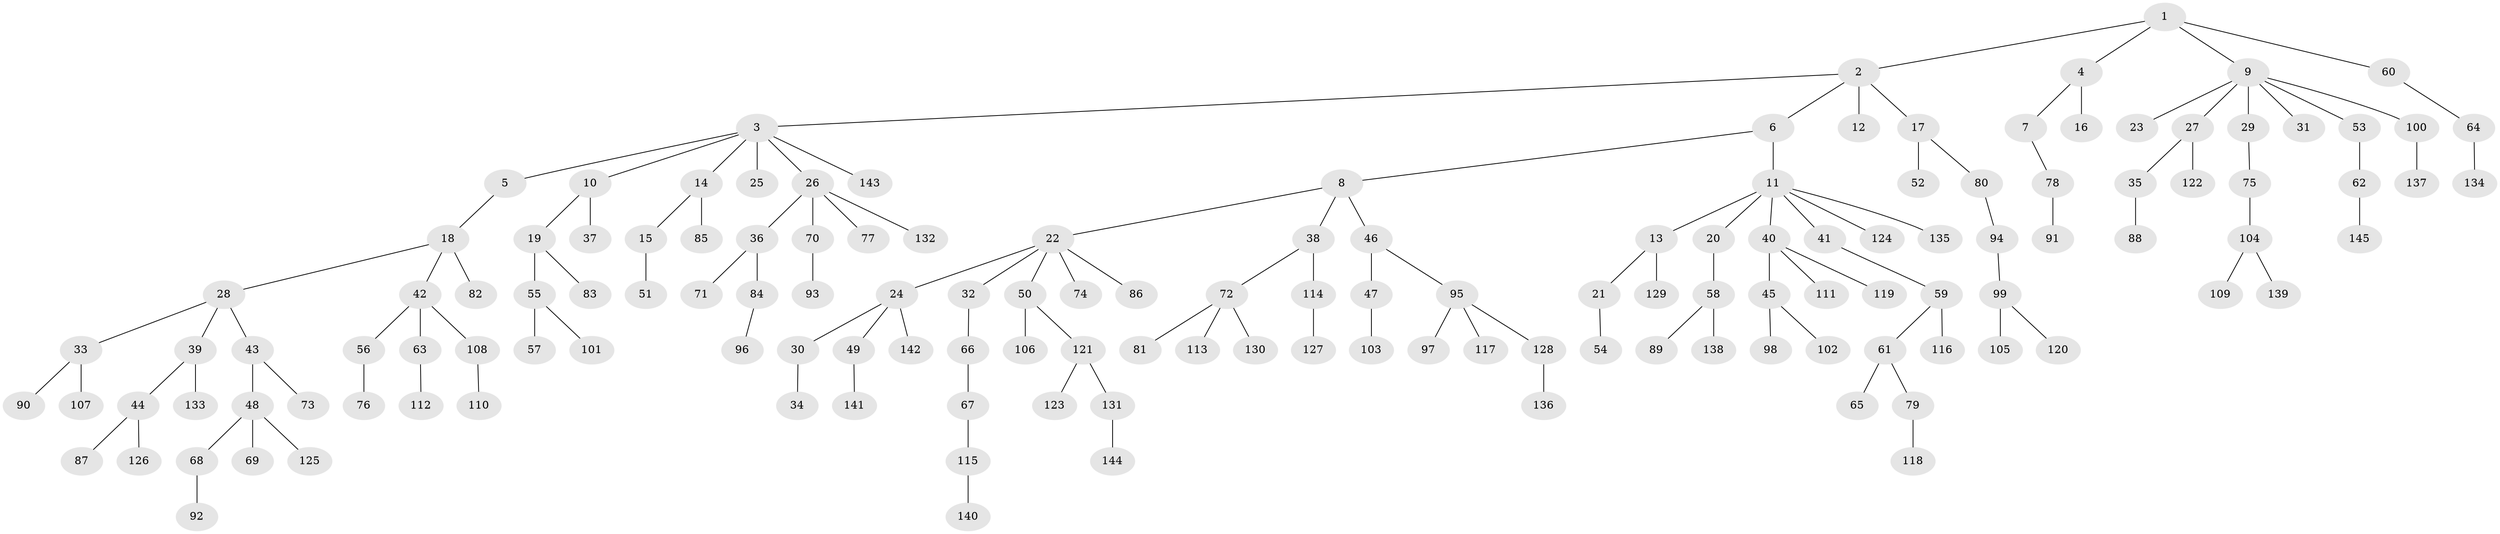// Generated by graph-tools (version 1.1) at 2025/02/03/09/25 03:02:29]
// undirected, 145 vertices, 144 edges
graph export_dot {
graph [start="1"]
  node [color=gray90,style=filled];
  1;
  2;
  3;
  4;
  5;
  6;
  7;
  8;
  9;
  10;
  11;
  12;
  13;
  14;
  15;
  16;
  17;
  18;
  19;
  20;
  21;
  22;
  23;
  24;
  25;
  26;
  27;
  28;
  29;
  30;
  31;
  32;
  33;
  34;
  35;
  36;
  37;
  38;
  39;
  40;
  41;
  42;
  43;
  44;
  45;
  46;
  47;
  48;
  49;
  50;
  51;
  52;
  53;
  54;
  55;
  56;
  57;
  58;
  59;
  60;
  61;
  62;
  63;
  64;
  65;
  66;
  67;
  68;
  69;
  70;
  71;
  72;
  73;
  74;
  75;
  76;
  77;
  78;
  79;
  80;
  81;
  82;
  83;
  84;
  85;
  86;
  87;
  88;
  89;
  90;
  91;
  92;
  93;
  94;
  95;
  96;
  97;
  98;
  99;
  100;
  101;
  102;
  103;
  104;
  105;
  106;
  107;
  108;
  109;
  110;
  111;
  112;
  113;
  114;
  115;
  116;
  117;
  118;
  119;
  120;
  121;
  122;
  123;
  124;
  125;
  126;
  127;
  128;
  129;
  130;
  131;
  132;
  133;
  134;
  135;
  136;
  137;
  138;
  139;
  140;
  141;
  142;
  143;
  144;
  145;
  1 -- 2;
  1 -- 4;
  1 -- 9;
  1 -- 60;
  2 -- 3;
  2 -- 6;
  2 -- 12;
  2 -- 17;
  3 -- 5;
  3 -- 10;
  3 -- 14;
  3 -- 25;
  3 -- 26;
  3 -- 143;
  4 -- 7;
  4 -- 16;
  5 -- 18;
  6 -- 8;
  6 -- 11;
  7 -- 78;
  8 -- 22;
  8 -- 38;
  8 -- 46;
  9 -- 23;
  9 -- 27;
  9 -- 29;
  9 -- 31;
  9 -- 53;
  9 -- 100;
  10 -- 19;
  10 -- 37;
  11 -- 13;
  11 -- 20;
  11 -- 40;
  11 -- 41;
  11 -- 124;
  11 -- 135;
  13 -- 21;
  13 -- 129;
  14 -- 15;
  14 -- 85;
  15 -- 51;
  17 -- 52;
  17 -- 80;
  18 -- 28;
  18 -- 42;
  18 -- 82;
  19 -- 55;
  19 -- 83;
  20 -- 58;
  21 -- 54;
  22 -- 24;
  22 -- 32;
  22 -- 50;
  22 -- 74;
  22 -- 86;
  24 -- 30;
  24 -- 49;
  24 -- 142;
  26 -- 36;
  26 -- 70;
  26 -- 77;
  26 -- 132;
  27 -- 35;
  27 -- 122;
  28 -- 33;
  28 -- 39;
  28 -- 43;
  29 -- 75;
  30 -- 34;
  32 -- 66;
  33 -- 90;
  33 -- 107;
  35 -- 88;
  36 -- 71;
  36 -- 84;
  38 -- 72;
  38 -- 114;
  39 -- 44;
  39 -- 133;
  40 -- 45;
  40 -- 111;
  40 -- 119;
  41 -- 59;
  42 -- 56;
  42 -- 63;
  42 -- 108;
  43 -- 48;
  43 -- 73;
  44 -- 87;
  44 -- 126;
  45 -- 98;
  45 -- 102;
  46 -- 47;
  46 -- 95;
  47 -- 103;
  48 -- 68;
  48 -- 69;
  48 -- 125;
  49 -- 141;
  50 -- 106;
  50 -- 121;
  53 -- 62;
  55 -- 57;
  55 -- 101;
  56 -- 76;
  58 -- 89;
  58 -- 138;
  59 -- 61;
  59 -- 116;
  60 -- 64;
  61 -- 65;
  61 -- 79;
  62 -- 145;
  63 -- 112;
  64 -- 134;
  66 -- 67;
  67 -- 115;
  68 -- 92;
  70 -- 93;
  72 -- 81;
  72 -- 113;
  72 -- 130;
  75 -- 104;
  78 -- 91;
  79 -- 118;
  80 -- 94;
  84 -- 96;
  94 -- 99;
  95 -- 97;
  95 -- 117;
  95 -- 128;
  99 -- 105;
  99 -- 120;
  100 -- 137;
  104 -- 109;
  104 -- 139;
  108 -- 110;
  114 -- 127;
  115 -- 140;
  121 -- 123;
  121 -- 131;
  128 -- 136;
  131 -- 144;
}

